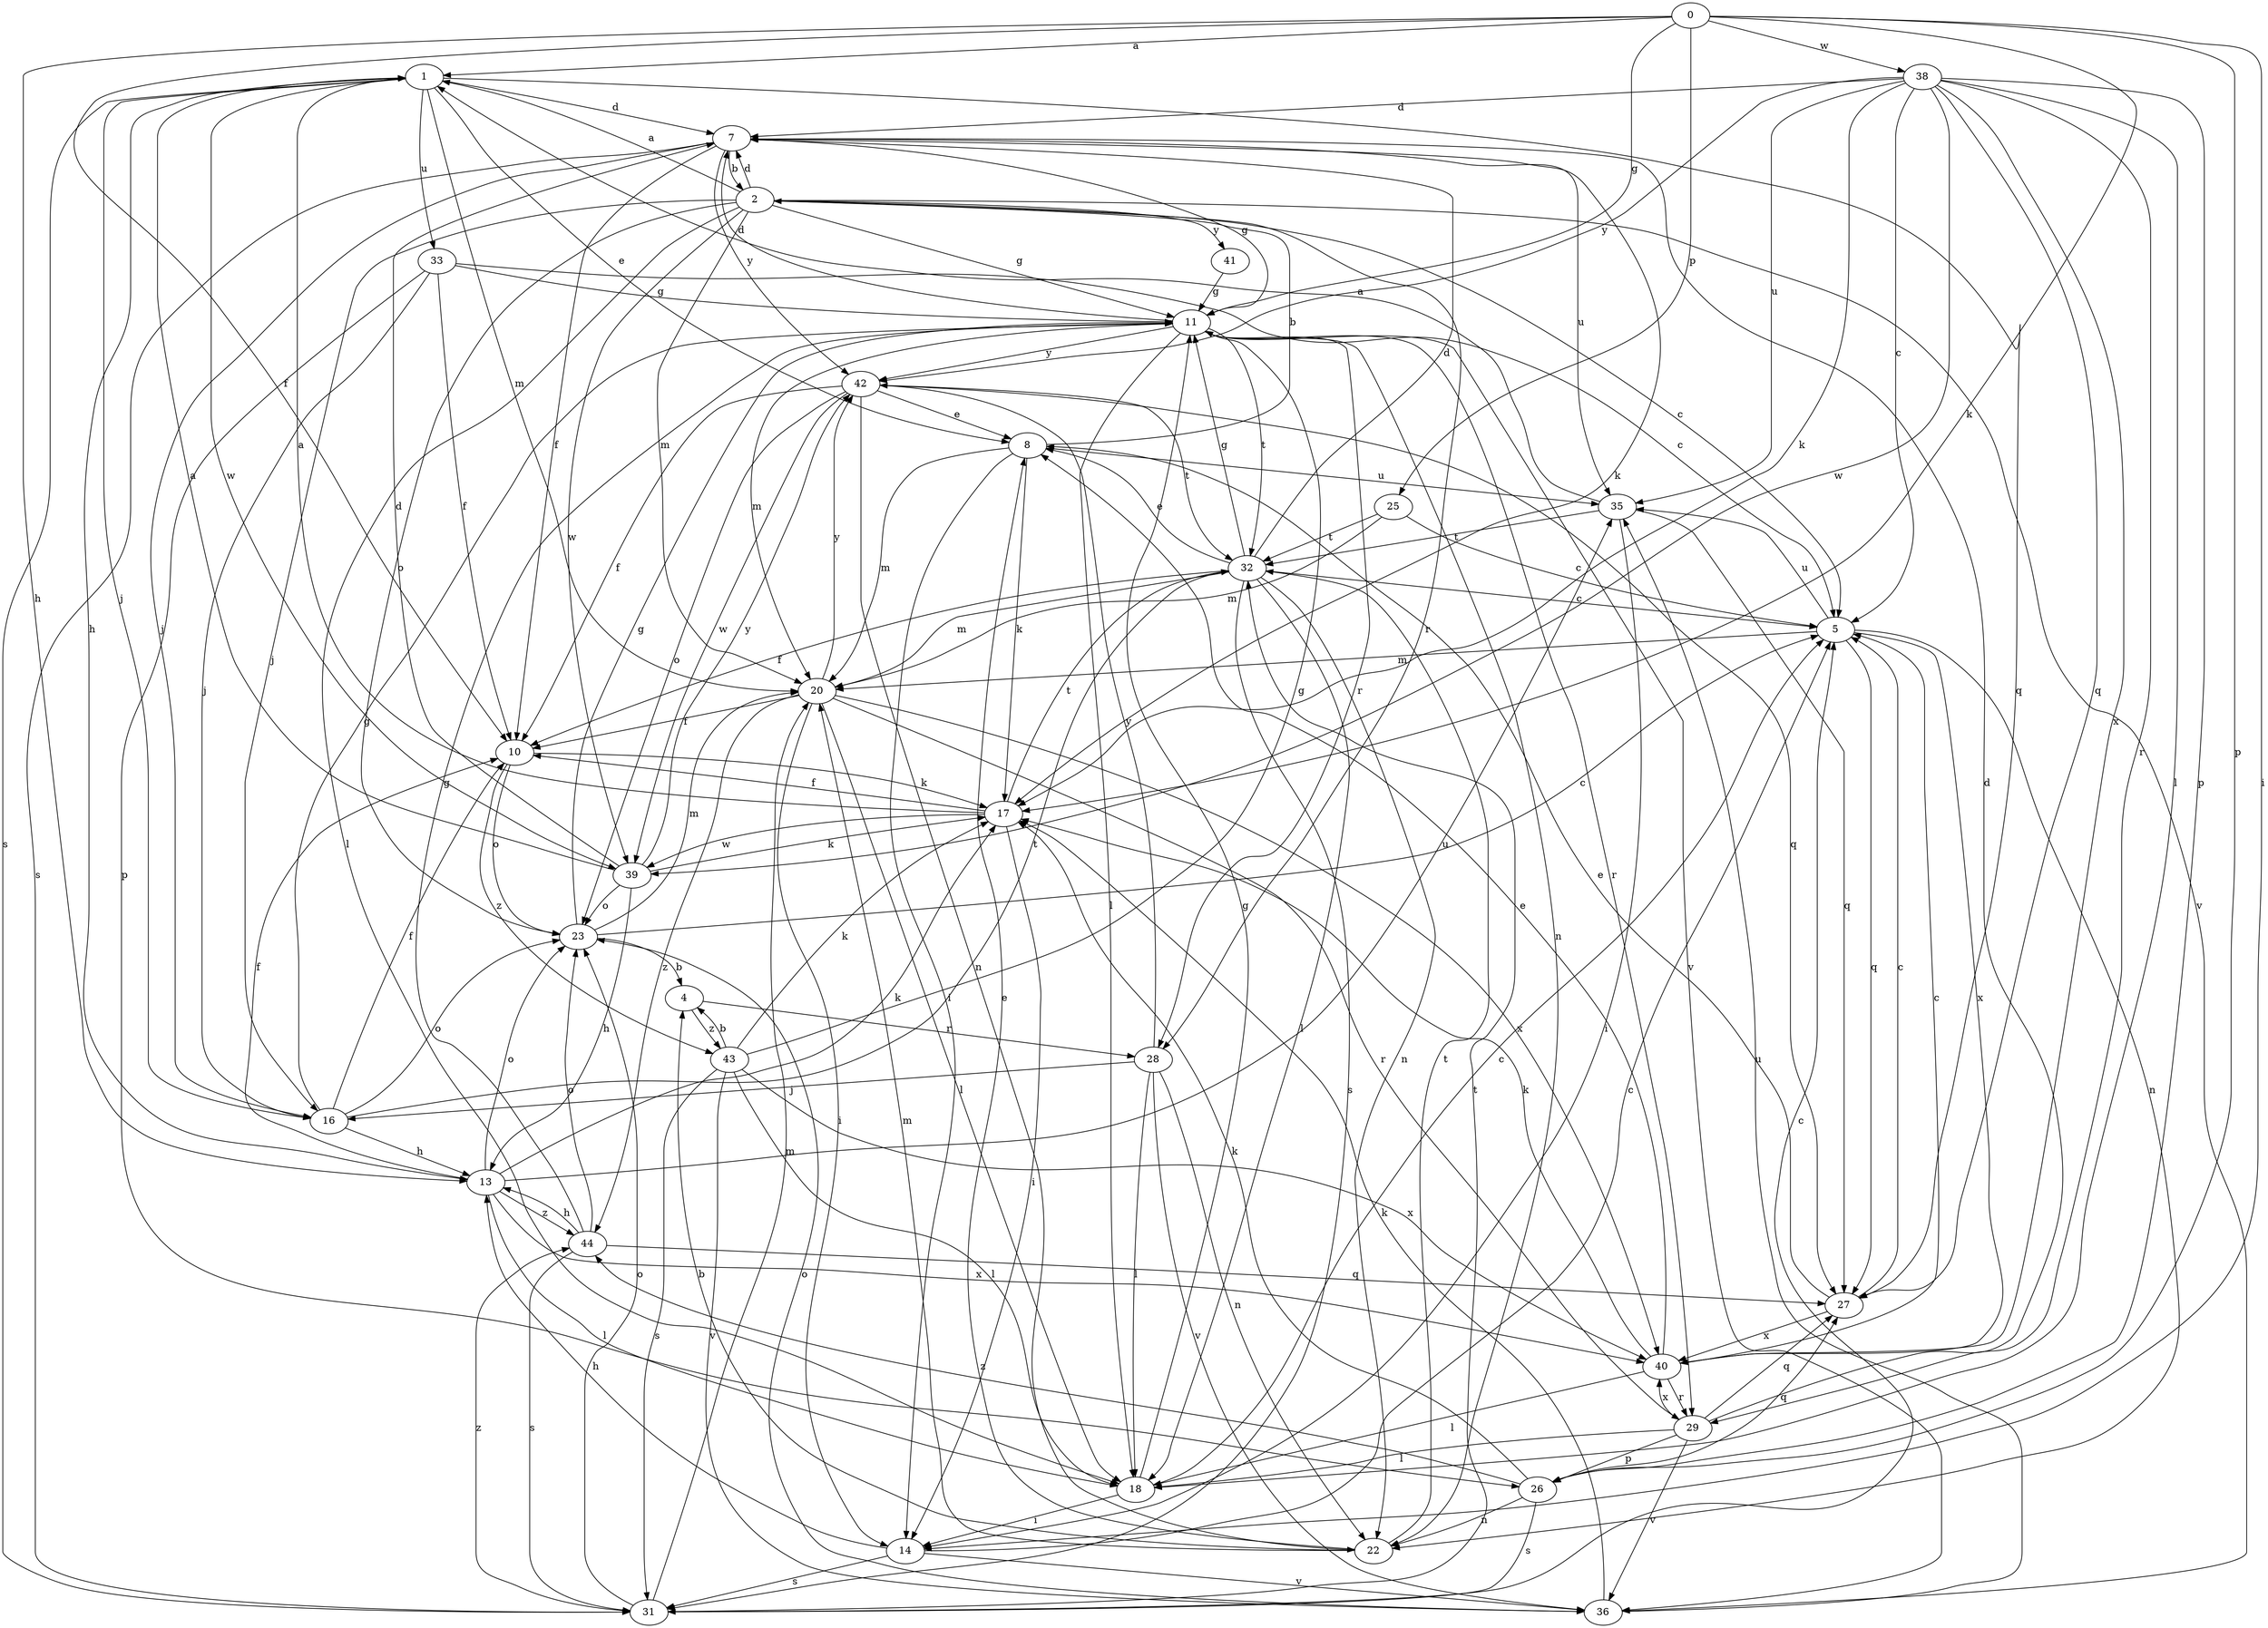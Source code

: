 strict digraph  {
0;
1;
2;
4;
5;
7;
8;
10;
11;
13;
14;
16;
17;
18;
20;
22;
23;
25;
26;
27;
28;
29;
31;
32;
33;
35;
36;
38;
39;
40;
41;
42;
43;
44;
0 -> 1  [label=a];
0 -> 10  [label=f];
0 -> 11  [label=g];
0 -> 13  [label=h];
0 -> 14  [label=i];
0 -> 17  [label=k];
0 -> 25  [label=p];
0 -> 26  [label=p];
0 -> 38  [label=w];
1 -> 7  [label=d];
1 -> 8  [label=e];
1 -> 13  [label=h];
1 -> 16  [label=j];
1 -> 20  [label=m];
1 -> 27  [label=q];
1 -> 31  [label=s];
1 -> 33  [label=u];
1 -> 39  [label=w];
2 -> 1  [label=a];
2 -> 5  [label=c];
2 -> 7  [label=d];
2 -> 11  [label=g];
2 -> 16  [label=j];
2 -> 18  [label=l];
2 -> 20  [label=m];
2 -> 23  [label=o];
2 -> 28  [label=r];
2 -> 36  [label=v];
2 -> 39  [label=w];
2 -> 41  [label=y];
4 -> 28  [label=r];
4 -> 43  [label=z];
5 -> 20  [label=m];
5 -> 22  [label=n];
5 -> 27  [label=q];
5 -> 35  [label=u];
5 -> 40  [label=x];
7 -> 2  [label=b];
7 -> 10  [label=f];
7 -> 11  [label=g];
7 -> 16  [label=j];
7 -> 17  [label=k];
7 -> 31  [label=s];
7 -> 35  [label=u];
7 -> 42  [label=y];
8 -> 2  [label=b];
8 -> 14  [label=i];
8 -> 17  [label=k];
8 -> 20  [label=m];
8 -> 35  [label=u];
10 -> 17  [label=k];
10 -> 23  [label=o];
10 -> 43  [label=z];
11 -> 7  [label=d];
11 -> 18  [label=l];
11 -> 20  [label=m];
11 -> 22  [label=n];
11 -> 28  [label=r];
11 -> 29  [label=r];
11 -> 32  [label=t];
11 -> 36  [label=v];
11 -> 42  [label=y];
13 -> 10  [label=f];
13 -> 17  [label=k];
13 -> 18  [label=l];
13 -> 23  [label=o];
13 -> 35  [label=u];
13 -> 40  [label=x];
13 -> 44  [label=z];
14 -> 5  [label=c];
14 -> 13  [label=h];
14 -> 31  [label=s];
14 -> 36  [label=v];
16 -> 10  [label=f];
16 -> 11  [label=g];
16 -> 13  [label=h];
16 -> 23  [label=o];
16 -> 32  [label=t];
17 -> 1  [label=a];
17 -> 10  [label=f];
17 -> 14  [label=i];
17 -> 32  [label=t];
17 -> 39  [label=w];
18 -> 5  [label=c];
18 -> 11  [label=g];
18 -> 14  [label=i];
20 -> 10  [label=f];
20 -> 14  [label=i];
20 -> 18  [label=l];
20 -> 29  [label=r];
20 -> 40  [label=x];
20 -> 42  [label=y];
20 -> 44  [label=z];
22 -> 4  [label=b];
22 -> 8  [label=e];
22 -> 20  [label=m];
22 -> 32  [label=t];
23 -> 4  [label=b];
23 -> 5  [label=c];
23 -> 11  [label=g];
23 -> 20  [label=m];
25 -> 5  [label=c];
25 -> 20  [label=m];
25 -> 32  [label=t];
26 -> 17  [label=k];
26 -> 22  [label=n];
26 -> 27  [label=q];
26 -> 31  [label=s];
26 -> 44  [label=z];
27 -> 5  [label=c];
27 -> 8  [label=e];
27 -> 40  [label=x];
28 -> 16  [label=j];
28 -> 18  [label=l];
28 -> 22  [label=n];
28 -> 36  [label=v];
28 -> 42  [label=y];
29 -> 7  [label=d];
29 -> 18  [label=l];
29 -> 26  [label=p];
29 -> 27  [label=q];
29 -> 36  [label=v];
29 -> 40  [label=x];
31 -> 5  [label=c];
31 -> 20  [label=m];
31 -> 23  [label=o];
31 -> 32  [label=t];
31 -> 44  [label=z];
32 -> 5  [label=c];
32 -> 7  [label=d];
32 -> 8  [label=e];
32 -> 10  [label=f];
32 -> 11  [label=g];
32 -> 18  [label=l];
32 -> 20  [label=m];
32 -> 22  [label=n];
32 -> 31  [label=s];
33 -> 5  [label=c];
33 -> 10  [label=f];
33 -> 11  [label=g];
33 -> 16  [label=j];
33 -> 26  [label=p];
35 -> 1  [label=a];
35 -> 14  [label=i];
35 -> 27  [label=q];
35 -> 32  [label=t];
36 -> 17  [label=k];
36 -> 23  [label=o];
36 -> 35  [label=u];
38 -> 5  [label=c];
38 -> 7  [label=d];
38 -> 17  [label=k];
38 -> 18  [label=l];
38 -> 26  [label=p];
38 -> 27  [label=q];
38 -> 29  [label=r];
38 -> 35  [label=u];
38 -> 39  [label=w];
38 -> 40  [label=x];
38 -> 42  [label=y];
39 -> 1  [label=a];
39 -> 7  [label=d];
39 -> 13  [label=h];
39 -> 17  [label=k];
39 -> 23  [label=o];
39 -> 42  [label=y];
40 -> 5  [label=c];
40 -> 8  [label=e];
40 -> 17  [label=k];
40 -> 18  [label=l];
40 -> 29  [label=r];
41 -> 11  [label=g];
42 -> 8  [label=e];
42 -> 10  [label=f];
42 -> 22  [label=n];
42 -> 23  [label=o];
42 -> 27  [label=q];
42 -> 32  [label=t];
42 -> 39  [label=w];
43 -> 4  [label=b];
43 -> 11  [label=g];
43 -> 17  [label=k];
43 -> 18  [label=l];
43 -> 31  [label=s];
43 -> 36  [label=v];
43 -> 40  [label=x];
44 -> 11  [label=g];
44 -> 13  [label=h];
44 -> 23  [label=o];
44 -> 27  [label=q];
44 -> 31  [label=s];
}
